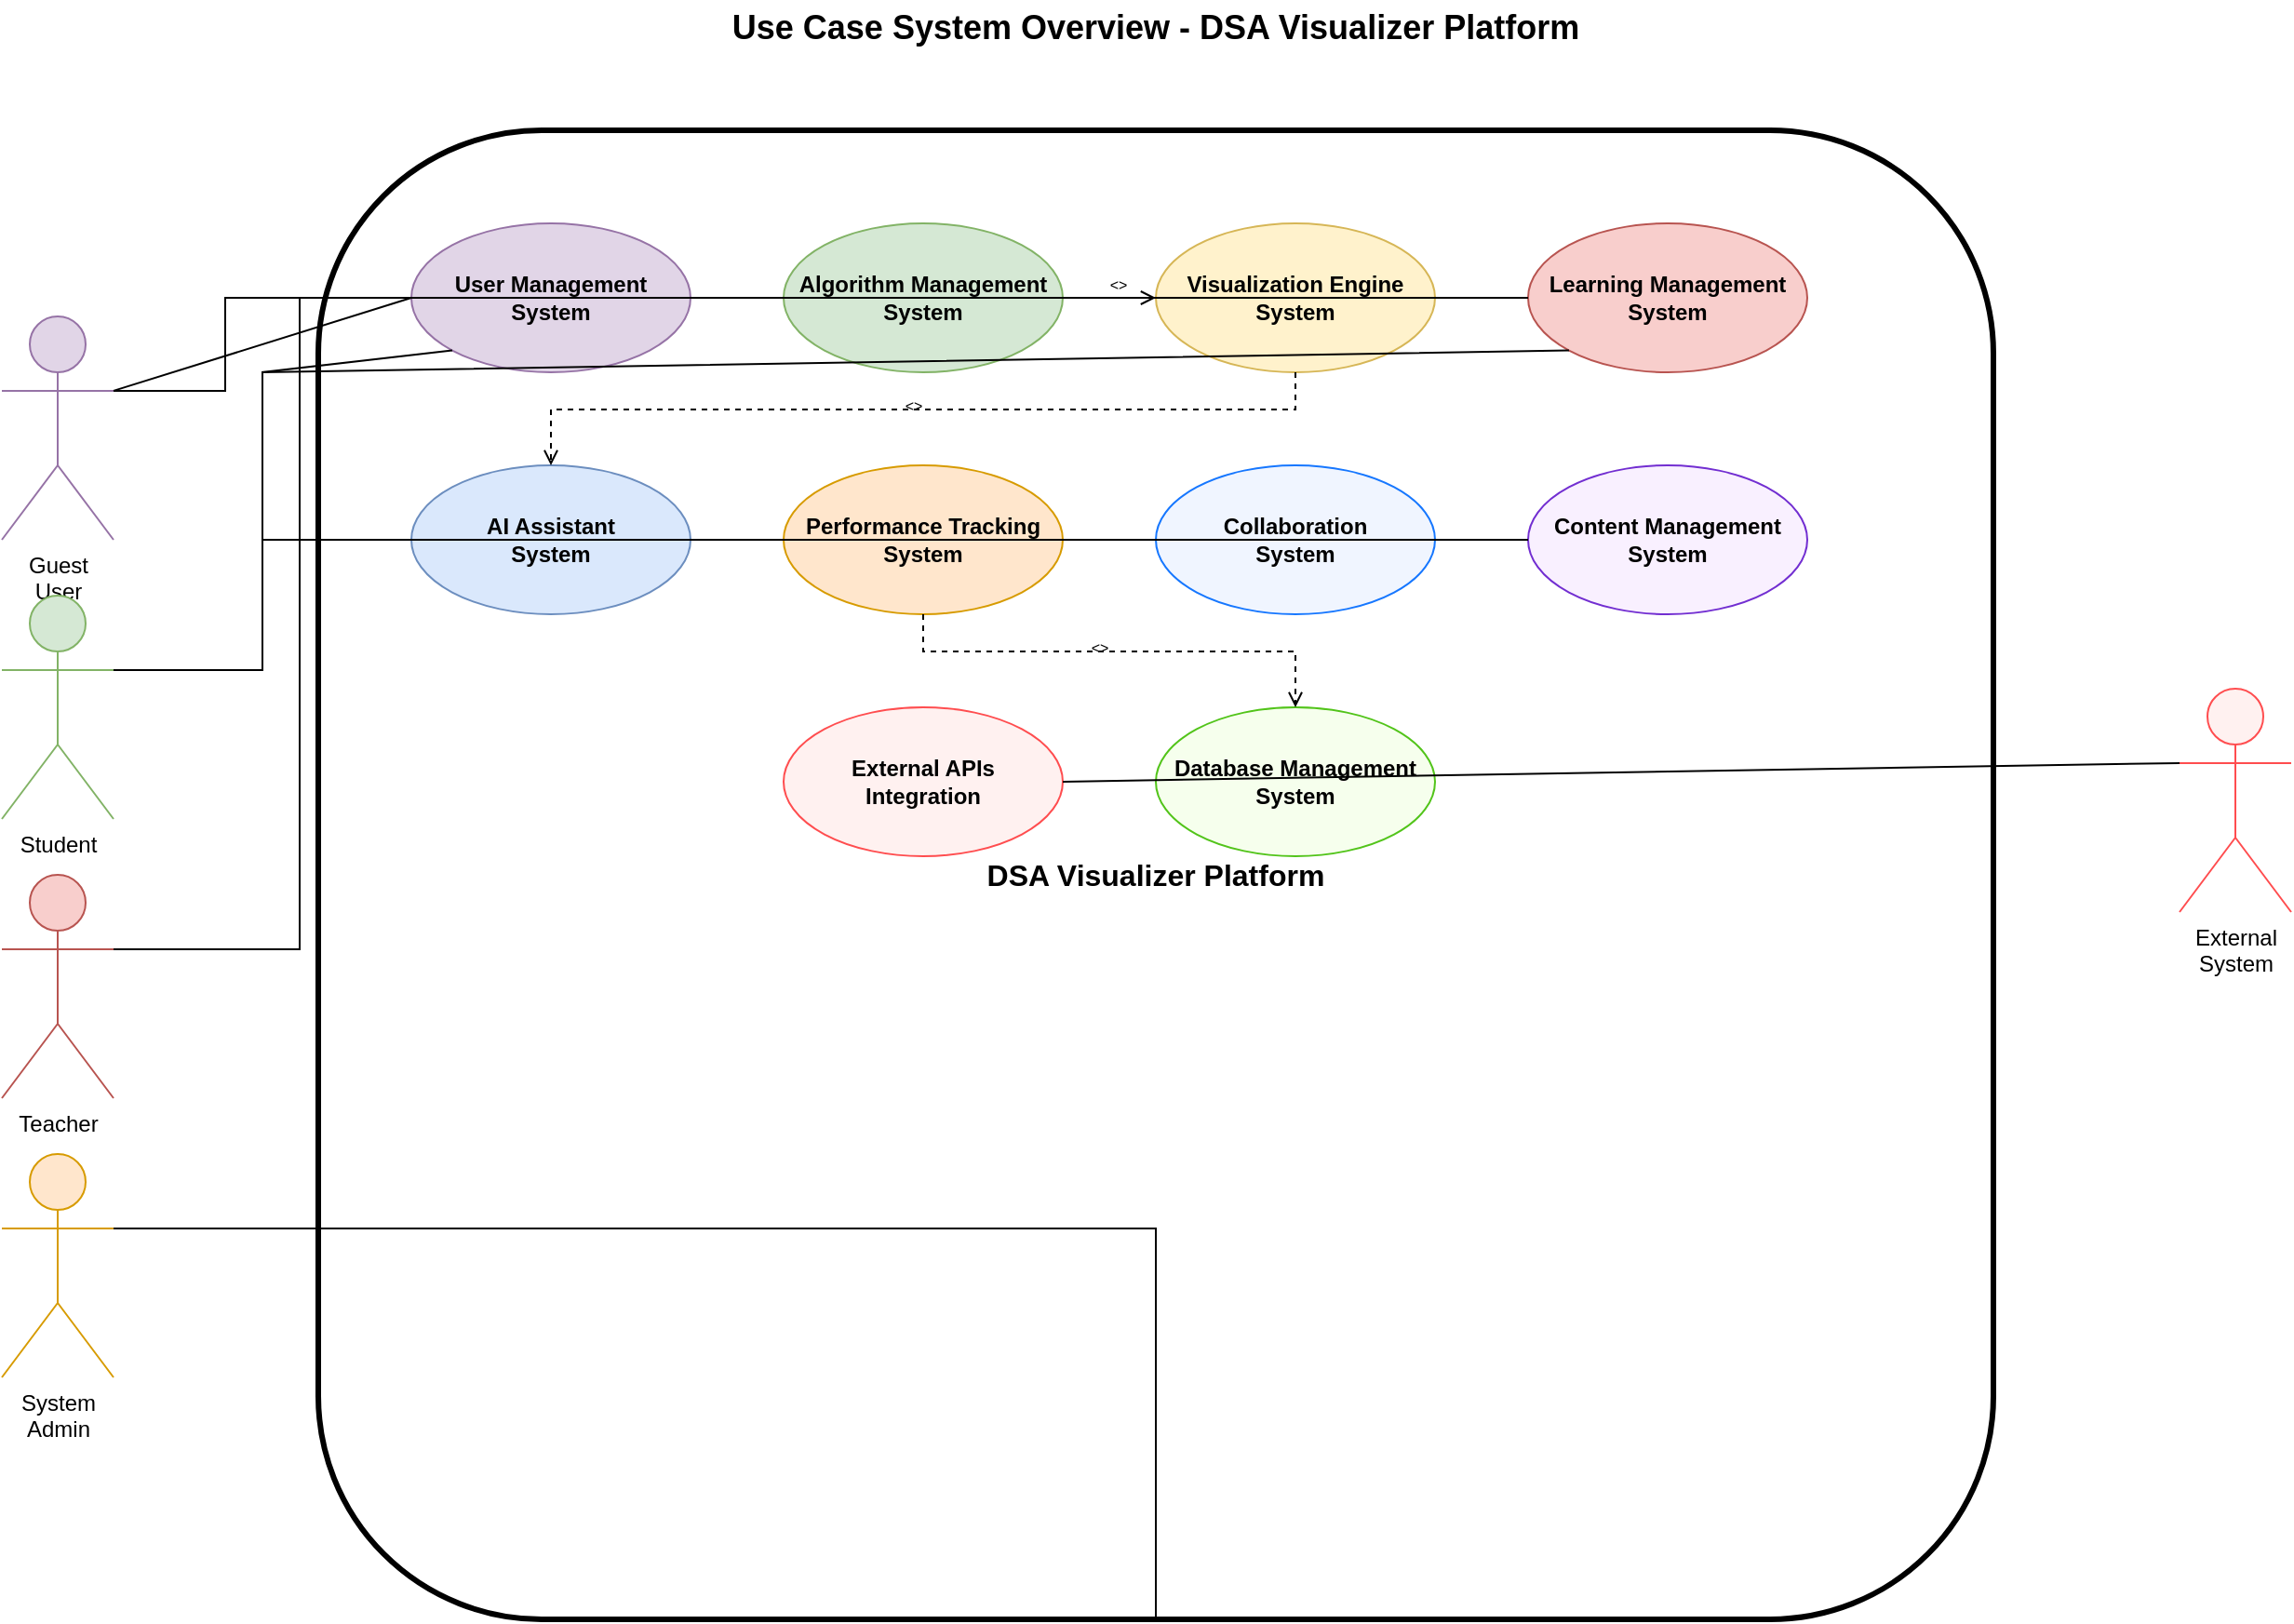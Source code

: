 <mxfile version="24.7.17">
  <diagram name="Use Case System Overview" id="usecase-system-overview">
    <mxGraphModel dx="1662" dy="1020" grid="1" gridSize="10" guides="1" tooltips="1" connect="1" arrows="1" fold="1" page="1" pageScale="1" pageWidth="1400" pageHeight="1000" math="0" shadow="0">
      <root>
        <mxCell id="0" />
        <mxCell id="1" parent="0" />
        
        <!-- Title -->
        <mxCell id="title" value="Use Case System Overview - DSA Visualizer Platform" style="text;html=1;align=center;verticalAlign=middle;whiteSpace=wrap;rounded=0;fontSize=18;fontStyle=1" vertex="1" parent="1">
          <mxGeometry x="400" y="30" width="600" height="30" as="geometry" />
        </mxCell>

        <!-- System Boundary -->
        <mxCell id="system-boundary" value="DSA Visualizer Platform" style="rounded=1;whiteSpace=wrap;html=1;fontSize=16;fontStyle=1;fillColor=none;strokeColor=#000000;strokeWidth=3;dashed=0" vertex="1" parent="1">
          <mxGeometry x="250" y="100" width="900" height="800" as="geometry" />
        </mxCell>

        <!-- Main System Modules -->
        <mxCell id="user-management" value="User Management&#xa;System" style="ellipse;whiteSpace=wrap;html=1;fontSize=12;fillColor=#e1d5e7;strokeColor=#9673a6;fontStyle=1" vertex="1" parent="1">
          <mxGeometry x="300" y="150" width="150" height="80" as="geometry" />
        </mxCell>

        <mxCell id="algorithm-management" value="Algorithm Management&#xa;System" style="ellipse;whiteSpace=wrap;html=1;fontSize=12;fillColor=#d5e8d4;strokeColor=#82b366;fontStyle=1" vertex="1" parent="1">
          <mxGeometry x="500" y="150" width="150" height="80" as="geometry" />
        </mxCell>

        <mxCell id="visualization-engine" value="Visualization Engine&#xa;System" style="ellipse;whiteSpace=wrap;html=1;fontSize=12;fillColor=#fff2cc;strokeColor=#d6b656;fontStyle=1" vertex="1" parent="1">
          <mxGeometry x="700" y="150" width="150" height="80" as="geometry" />
        </mxCell>

        <mxCell id="learning-system" value="Learning Management&#xa;System" style="ellipse;whiteSpace=wrap;html=1;fontSize=12;fillColor=#f8cecc;strokeColor=#b85450;fontStyle=1" vertex="1" parent="1">
          <mxGeometry x="900" y="150" width="150" height="80" as="geometry" />
        </mxCell>

        <mxCell id="ai-assistant" value="AI Assistant&#xa;System" style="ellipse;whiteSpace=wrap;html=1;fontSize=12;fillColor=#dae8fc;strokeColor=#6c8ebf;fontStyle=1" vertex="1" parent="1">
          <mxGeometry x="300" y="280" width="150" height="80" as="geometry" />
        </mxCell>

        <mxCell id="performance-tracking" value="Performance Tracking&#xa;System" style="ellipse;whiteSpace=wrap;html=1;fontSize=12;fillColor=#ffe6cc;strokeColor=#d79b00;fontStyle=1" vertex="1" parent="1">
          <mxGeometry x="500" y="280" width="150" height="80" as="geometry" />
        </mxCell>

        <mxCell id="collaboration-system" value="Collaboration&#xa;System" style="ellipse;whiteSpace=wrap;html=1;fontSize=12;fillColor=#f0f5ff;strokeColor=#1677ff;fontStyle=1" vertex="1" parent="1">
          <mxGeometry x="700" y="280" width="150" height="80" as="geometry" />
        </mxCell>

        <mxCell id="content-management" value="Content Management&#xa;System" style="ellipse;whiteSpace=wrap;html=1;fontSize=12;fillColor=#f9f0ff;strokeColor=#722ed1;fontStyle=1" vertex="1" parent="1">
          <mxGeometry x="900" y="280" width="150" height="80" as="geometry" />
        </mxCell>

        <!-- External Systems -->
        <mxCell id="external-apis" value="External APIs&#xa;Integration" style="ellipse;whiteSpace=wrap;html=1;fontSize=12;fillColor=#fff1f0;strokeColor=#ff4d4f;fontStyle=1" vertex="1" parent="1">
          <mxGeometry x="500" y="410" width="150" height="80" as="geometry" />
        </mxCell>

        <mxCell id="database-system" value="Database Management&#xa;System" style="ellipse;whiteSpace=wrap;html=1;fontSize=12;fillColor=#f6ffed;strokeColor=#52c41a;fontStyle=1" vertex="1" parent="1">
          <mxGeometry x="700" y="410" width="150" height="80" as="geometry" />
        </mxCell>

        <!-- Actors -->
        <mxCell id="guest-user" value="Guest&#xa;User" style="shape=umlActor;verticalLabelPosition=bottom;verticalAlign=top;html=1;outlineConnect=0;fontSize=12;fillColor=#e1d5e7;strokeColor=#9673a6" vertex="1" parent="1">
          <mxGeometry x="80" y="200" width="60" height="120" as="geometry" />
        </mxCell>

        <mxCell id="student" value="Student" style="shape=umlActor;verticalLabelPosition=bottom;verticalAlign=top;html=1;outlineConnect=0;fontSize=12;fillColor=#d5e8d4;strokeColor=#82b366" vertex="1" parent="1">
          <mxGeometry x="80" y="350" width="60" height="120" as="geometry" />
        </mxCell>

        <mxCell id="teacher" value="Teacher" style="shape=umlActor;verticalLabelPosition=bottom;verticalAlign=top;html=1;outlineConnect=0;fontSize=12;fillColor=#f8cecc;strokeColor=#b85450" vertex="1" parent="1">
          <mxGeometry x="80" y="500" width="60" height="120" as="geometry" />
        </mxCell>

        <mxCell id="admin" value="System&#xa;Admin" style="shape=umlActor;verticalLabelPosition=bottom;verticalAlign=top;html=1;outlineConnect=0;fontSize=12;fillColor=#ffe6cc;strokeColor=#d79b00" vertex="1" parent="1">
          <mxGeometry x="80" y="650" width="60" height="120" as="geometry" />
        </mxCell>

        <mxCell id="external-system" value="External&#xa;System" style="shape=umlActor;verticalLabelPosition=bottom;verticalAlign=top;html=1;outlineConnect=0;fontSize=12;fillColor=#fff1f0;strokeColor=#ff4d4f" vertex="1" parent="1">
          <mxGeometry x="1250" y="400" width="60" height="120" as="geometry" />
        </mxCell>

        <!-- System Interactions -->
        <!-- Guest User -->
        <mxCell id="guest-user-mgmt" style="endArrow=none;html=1;rounded=0;exitX=1;exitY=0.333;exitDx=0;exitDy=0;exitPerimeter=0;entryX=0;entryY=0.5;entryDx=0;entryDy=0" edge="1" parent="1" source="guest-user" target="user-management">
          <mxGeometry width="50" height="50" relative="1" as="geometry">
            <mxPoint x="400" y="400" as="sourcePoint" />
            <mxPoint x="450" y="350" as="targetPoint" />
          </mxGeometry>
        </mxCell>

        <mxCell id="guest-algo-mgmt" style="endArrow=none;html=1;rounded=0;exitX=1;exitY=0.333;exitDx=0;exitDy=0;exitPerimeter=0;entryX=0;entryY=0.5;entryDx=0;entryDy=0" edge="1" parent="1" source="guest-user" target="algorithm-management">
          <mxGeometry width="50" height="50" relative="1" as="geometry">
            <mxPoint x="150" y="240" as="sourcePoint" />
            <mxPoint x="310" y="200" as="targetPoint" />
            <Array as="points">
              <mxPoint x="200" y="240" />
              <mxPoint x="200" y="190" />
            </Array>
          </mxGeometry>
        </mxCell>

        <mxCell id="guest-visualization" style="endArrow=none;html=1;rounded=0;exitX=1;exitY=0.333;exitDx=0;exitDy=0;exitPerimeter=0;entryX=0;entryY=0.5;entryDx=0;entryDy=0" edge="1" parent="1" source="guest-user" target="visualization-engine">
          <mxGeometry width="50" height="50" relative="1" as="geometry">
            <mxPoint x="150" y="240" as="sourcePoint" />
            <mxPoint x="510" y="200" as="targetPoint" />
            <Array as="points">
              <mxPoint x="200" y="240" />
              <mxPoint x="200" y="190" />
            </Array>
          </mxGeometry>
        </mxCell>

        <!-- Student -->
        <mxCell id="student-user-mgmt" style="endArrow=none;html=1;rounded=0;exitX=1;exitY=0.333;exitDx=0;exitDy=0;exitPerimeter=0;entryX=0;entryY=1;entryDx=0;entryDy=0" edge="1" parent="1" source="student" target="user-management">
          <mxGeometry width="50" height="50" relative="1" as="geometry">
            <mxPoint x="150" y="390" as="sourcePoint" />
            <mxPoint x="300" y="230" as="targetPoint" />
            <Array as="points">
              <mxPoint x="220" y="390" />
              <mxPoint x="220" y="230" />
            </Array>
          </mxGeometry>
        </mxCell>

        <mxCell id="student-learning" style="endArrow=none;html=1;rounded=0;exitX=1;exitY=0.333;exitDx=0;exitDy=0;exitPerimeter=0;entryX=0;entryY=1;entryDx=0;entryDy=0" edge="1" parent="1" source="student" target="learning-system">
          <mxGeometry width="50" height="50" relative="1" as="geometry">
            <mxPoint x="150" y="390" as="sourcePoint" />
            <mxPoint x="900" y="230" as="targetPoint" />
            <Array as="points">
              <mxPoint x="220" y="390" />
              <mxPoint x="220" y="230" />
            </Array>
          </mxGeometry>
        </mxCell>

        <mxCell id="student-ai" style="endArrow=none;html=1;rounded=0;exitX=1;exitY=0.333;exitDx=0;exitDy=0;exitPerimeter=0;entryX=0;entryY=0.5;entryDx=0;entryDy=0" edge="1" parent="1" source="student" target="ai-assistant">
          <mxGeometry width="50" height="50" relative="1" as="geometry">
            <mxPoint x="150" y="390" as="sourcePoint" />
            <mxPoint x="300" y="320" as="targetPoint" />
            <Array as="points">
              <mxPoint x="220" y="390" />
              <mxPoint x="220" y="320" />
            </Array>
          </mxGeometry>
        </mxCell>

        <mxCell id="student-performance" style="endArrow=none;html=1;rounded=0;exitX=1;exitY=0.333;exitDx=0;exitDy=0;exitPerimeter=0;entryX=0;entryY=0.5;entryDx=0;entryDy=0" edge="1" parent="1" source="student" target="performance-tracking">
          <mxGeometry width="50" height="50" relative="1" as="geometry">
            <mxPoint x="150" y="390" as="sourcePoint" />
            <mxPoint x="500" y="320" as="targetPoint" />
            <Array as="points">
              <mxPoint x="220" y="390" />
              <mxPoint x="220" y="320" />
            </Array>
          </mxGeometry>
        </mxCell>

        <mxCell id="student-collaboration" style="endArrow=none;html=1;rounded=0;exitX=1;exitY=0.333;exitDx=0;exitDy=0;exitPerimeter=0;entryX=0;entryY=0.5;entryDx=0;entryDy=0" edge="1" parent="1" source="student" target="collaboration-system">
          <mxGeometry width="50" height="50" relative="1" as="geometry">
            <mxPoint x="150" y="390" as="sourcePoint" />
            <mxPoint x="700" y="320" as="targetPoint" />
            <Array as="points">
              <mxPoint x="220" y="390" />
              <mxPoint x="220" y="320" />
            </Array>
          </mxGeometry>
        </mxCell>

        <!-- Teacher -->
        <mxCell id="teacher-learning" style="endArrow=none;html=1;rounded=0;exitX=1;exitY=0.333;exitDx=0;exitDy=0;exitPerimeter=0;entryX=0;entryY=0.5;entryDx=0;entryDy=0" edge="1" parent="1" source="teacher" target="learning-system">
          <mxGeometry width="50" height="50" relative="1" as="geometry">
            <mxPoint x="150" y="540" as="sourcePoint" />
            <mxPoint x="900" y="190" as="targetPoint" />
            <Array as="points">
              <mxPoint x="240" y="540" />
              <mxPoint x="240" y="190" />
            </Array>
          </mxGeometry>
        </mxCell>

        <mxCell id="teacher-content" style="endArrow=none;html=1;rounded=0;exitX=1;exitY=0.333;exitDx=0;exitDy=0;exitPerimeter=0;entryX=0;entryY=0.5;entryDx=0;entryDy=0" edge="1" parent="1" source="teacher" target="content-management">
          <mxGeometry width="50" height="50" relative="1" as="geometry">
            <mxPoint x="150" y="540" as="sourcePoint" />
            <mxPoint x="900" y="320" as="targetPoint" />
            <Array as="points">
              <mxPoint x="240" y="540" />
              <mxPoint x="240" y="320" />
            </Array>
          </mxGeometry>
        </mxCell>

        <!-- Admin -->
        <mxCell id="admin-all-systems" style="endArrow=none;html=1;rounded=0;exitX=1;exitY=0.333;exitDx=0;exitDy=0;exitPerimeter=0;entryX=0.5;entryY=1;entryDx=0;entryDy=0" edge="1" parent="1" source="admin" target="system-boundary">
          <mxGeometry width="50" height="50" relative="1" as="geometry">
            <mxPoint x="150" y="690" as="sourcePoint" />
            <mxPoint x="700" y="900" as="targetPoint" />
            <Array as="points">
              <mxPoint x="700" y="690" />
            </Array>
          </mxGeometry>
        </mxCell>

        <!-- External System -->
        <mxCell id="external-apis-connection" style="endArrow=none;html=1;rounded=0;exitX=0;exitY=0.333;exitDx=0;exitDy=0;exitPerimeter=0;entryX=1;entryY=0.5;entryDx=0;entryDy=0" edge="1" parent="1" source="external-system" target="external-apis">
          <mxGeometry width="50" height="50" relative="1" as="geometry">
            <mxPoint x="1200" y="440" as="sourcePoint" />
            <mxPoint x="650" y="450" as="targetPoint" />
          </mxGeometry>
        </mxCell>

        <!-- System Dependencies -->
        <mxCell id="algo-viz-dep" style="endArrow=open;dashed=1;html=1;rounded=0;exitX=1;exitY=0.5;exitDx=0;exitDy=0;entryX=0;entryY=0.5;entryDx=0;entryDy=0;labelBackgroundColor=#ffffff" edge="1" parent="1" source="algorithm-management" target="visualization-engine">
          <mxGeometry width="50" height="50" relative="1" as="geometry">
            <mxPoint x="650" y="190" as="sourcePoint" />
            <mxPoint x="700" y="190" as="targetPoint" />
          </mxGeometry>
        </mxCell>

        <mxCell id="dep-label1" value="&lt;&lt;uses&gt;&gt;" style="text;html=1;align=center;verticalAlign=middle;whiteSpace=wrap;rounded=0;fontSize=8" vertex="1" parent="1">
          <mxGeometry x="660" y="175" width="40" height="15" as="geometry" />
        </mxCell>

        <mxCell id="viz-ai-dep" style="endArrow=open;dashed=1;html=1;rounded=0;exitX=0.5;exitY=1;exitDx=0;exitDy=0;entryX=0.5;entryY=0;entryDx=0;entryDy=0;labelBackgroundColor=#ffffff" edge="1" parent="1" source="visualization-engine" target="ai-assistant">
          <mxGeometry width="50" height="50" relative="1" as="geometry">
            <mxPoint x="775" y="230" as="sourcePoint" />
            <mxPoint x="375" y="280" as="targetPoint" />
            <Array as="points">
              <mxPoint x="775" y="250" />
              <mxPoint x="375" y="250" />
            </Array>
          </mxGeometry>
        </mxCell>

        <mxCell id="dep-label2" value="&lt;&lt;uses&gt;&gt;" style="text;html=1;align=center;verticalAlign=middle;whiteSpace=wrap;rounded=0;fontSize=8" vertex="1" parent="1">
          <mxGeometry x="550" y="240" width="40" height="15" as="geometry" />
        </mxCell>

        <mxCell id="perf-db-dep" style="endArrow=open;dashed=1;html=1;rounded=0;exitX=0.5;exitY=1;exitDx=0;exitDy=0;entryX=0.5;entryY=0;entryDx=0;entryDy=0;labelBackgroundColor=#ffffff" edge="1" parent="1" source="performance-tracking" target="database-system">
          <mxGeometry width="50" height="50" relative="1" as="geometry">
            <mxPoint x="575" y="360" as="sourcePoint" />
            <mxPoint x="775" y="410" as="targetPoint" />
            <Array as="points">
              <mxPoint x="575" y="380" />
              <mxPoint x="775" y="380" />
            </Array>
          </mxGeometry>
        </mxCell>

        <mxCell id="dep-label3" value="&lt;&lt;uses&gt;&gt;" style="text;html=1;align=center;verticalAlign=middle;whiteSpace=wrap;rounded=0;fontSize=8" vertex="1" parent="1">
          <mxGeometry x="650" y="370" width="40" height="15" as="geometry" />
        </mxCell>

      </root>
    </mxGraphModel>
  </diagram>
</mxfile>
